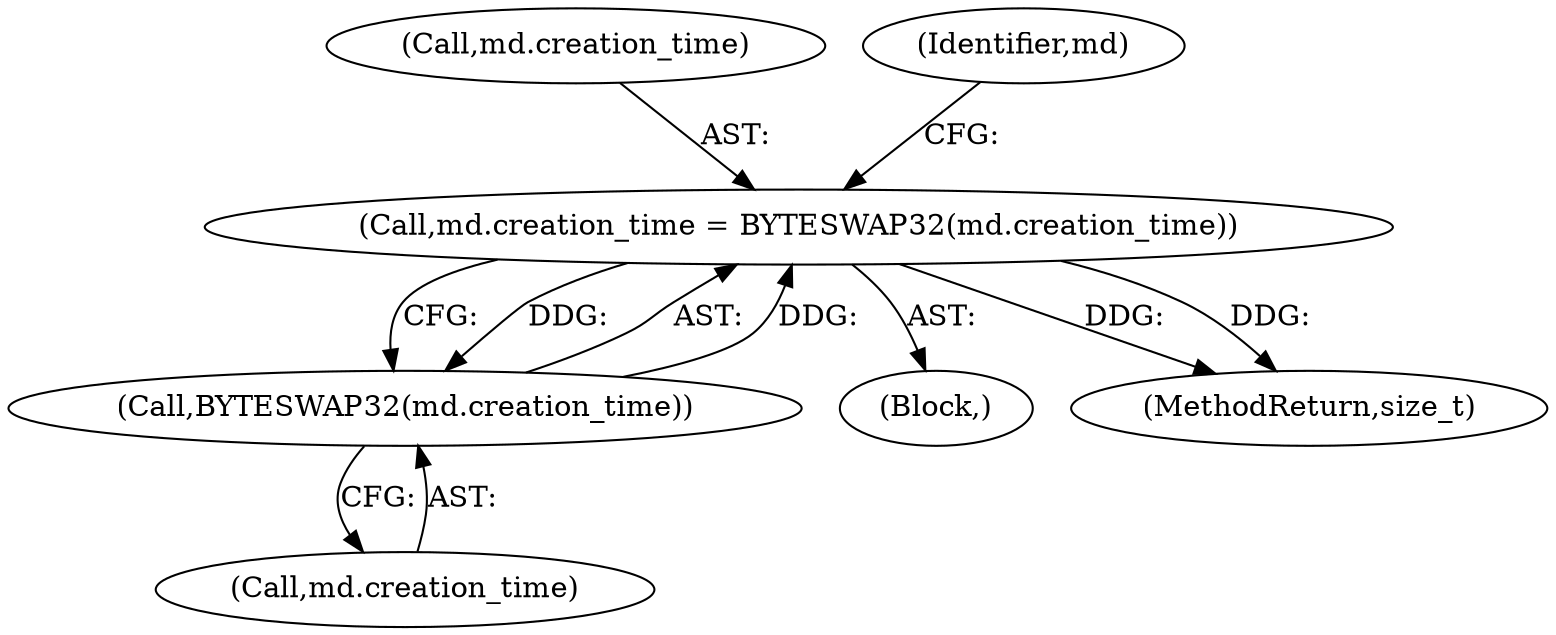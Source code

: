 digraph "0_gpmf-parser_341f12cd5b97ab419e53853ca00176457c9f1681_5@API" {
"1000526" [label="(Call,md.creation_time = BYTESWAP32(md.creation_time))"];
"1000530" [label="(Call,BYTESWAP32(md.creation_time))"];
"1000526" [label="(Call,md.creation_time = BYTESWAP32(md.creation_time))"];
"1000527" [label="(Call,md.creation_time)"];
"1000530" [label="(Call,BYTESWAP32(md.creation_time))"];
"1000531" [label="(Call,md.creation_time)"];
"1000526" [label="(Call,md.creation_time = BYTESWAP32(md.creation_time))"];
"1000525" [label="(Block,)"];
"1000536" [label="(Identifier,md)"];
"1002145" [label="(MethodReturn,size_t)"];
"1000526" -> "1000525"  [label="AST: "];
"1000526" -> "1000530"  [label="CFG: "];
"1000527" -> "1000526"  [label="AST: "];
"1000530" -> "1000526"  [label="AST: "];
"1000536" -> "1000526"  [label="CFG: "];
"1000526" -> "1002145"  [label="DDG: "];
"1000526" -> "1002145"  [label="DDG: "];
"1000530" -> "1000526"  [label="DDG: "];
"1000526" -> "1000530"  [label="DDG: "];
"1000530" -> "1000531"  [label="CFG: "];
"1000531" -> "1000530"  [label="AST: "];
}
